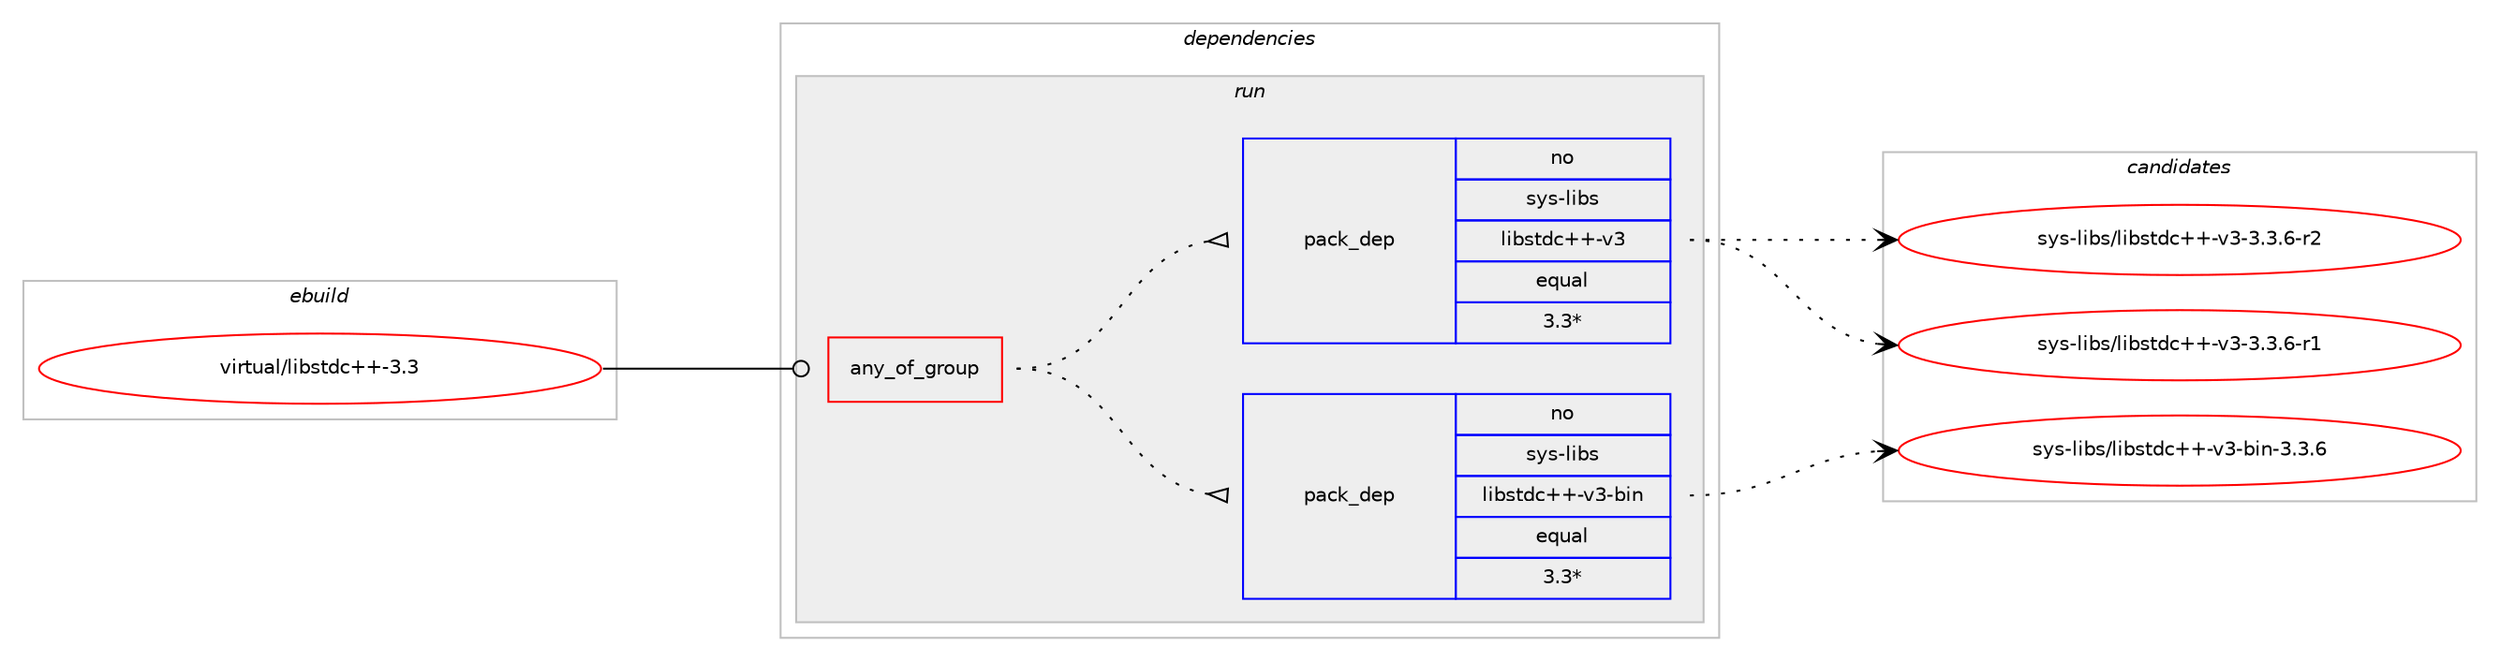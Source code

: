 digraph prolog {

# *************
# Graph options
# *************

newrank=true;
concentrate=true;
compound=true;
graph [rankdir=LR,fontname=Helvetica,fontsize=10,ranksep=1.5];#, ranksep=2.5, nodesep=0.2];
edge  [arrowhead=vee];
node  [fontname=Helvetica,fontsize=10];

# **********
# The ebuild
# **********

subgraph cluster_leftcol {
color=gray;
rank=same;
label=<<i>ebuild</i>>;
id [label="virtual/libstdc++-3.3", color=red, width=4, href="../virtual/libstdc++-3.3.svg"];
}

# ****************
# The dependencies
# ****************

subgraph cluster_midcol {
color=gray;
label=<<i>dependencies</i>>;
subgraph cluster_compile {
fillcolor="#eeeeee";
style=filled;
label=<<i>compile</i>>;
}
subgraph cluster_compileandrun {
fillcolor="#eeeeee";
style=filled;
label=<<i>compile and run</i>>;
}
subgraph cluster_run {
fillcolor="#eeeeee";
style=filled;
label=<<i>run</i>>;
subgraph any27861 {
dependency1741314 [label=<<TABLE BORDER="0" CELLBORDER="1" CELLSPACING="0" CELLPADDING="4"><TR><TD CELLPADDING="10">any_of_group</TD></TR></TABLE>>, shape=none, color=red];subgraph pack1249853 {
dependency1741315 [label=<<TABLE BORDER="0" CELLBORDER="1" CELLSPACING="0" CELLPADDING="4" WIDTH="220"><TR><TD ROWSPAN="6" CELLPADDING="30">pack_dep</TD></TR><TR><TD WIDTH="110">no</TD></TR><TR><TD>sys-libs</TD></TR><TR><TD>libstdc++-v3-bin</TD></TR><TR><TD>equal</TD></TR><TR><TD>3.3*</TD></TR></TABLE>>, shape=none, color=blue];
}
dependency1741314:e -> dependency1741315:w [weight=20,style="dotted",arrowhead="oinv"];
subgraph pack1249854 {
dependency1741316 [label=<<TABLE BORDER="0" CELLBORDER="1" CELLSPACING="0" CELLPADDING="4" WIDTH="220"><TR><TD ROWSPAN="6" CELLPADDING="30">pack_dep</TD></TR><TR><TD WIDTH="110">no</TD></TR><TR><TD>sys-libs</TD></TR><TR><TD>libstdc++-v3</TD></TR><TR><TD>equal</TD></TR><TR><TD>3.3*</TD></TR></TABLE>>, shape=none, color=blue];
}
dependency1741314:e -> dependency1741316:w [weight=20,style="dotted",arrowhead="oinv"];
}
id:e -> dependency1741314:w [weight=20,style="solid",arrowhead="odot"];
}
}

# **************
# The candidates
# **************

subgraph cluster_choices {
rank=same;
color=gray;
label=<<i>candidates</i>>;

subgraph choice1249853 {
color=black;
nodesep=1;
choice1151211154510810598115471081059811511610099434345118514598105110455146514654 [label="sys-libs/libstdc++-v3-bin-3.3.6", color=red, width=4,href="../sys-libs/libstdc++-v3-bin-3.3.6.svg"];
dependency1741315:e -> choice1151211154510810598115471081059811511610099434345118514598105110455146514654:w [style=dotted,weight="100"];
}
subgraph choice1249854 {
color=black;
nodesep=1;
choice1151211154510810598115471081059811511610099434345118514551465146544511449 [label="sys-libs/libstdc++-v3-3.3.6-r1", color=red, width=4,href="../sys-libs/libstdc++-v3-3.3.6-r1.svg"];
choice1151211154510810598115471081059811511610099434345118514551465146544511450 [label="sys-libs/libstdc++-v3-3.3.6-r2", color=red, width=4,href="../sys-libs/libstdc++-v3-3.3.6-r2.svg"];
dependency1741316:e -> choice1151211154510810598115471081059811511610099434345118514551465146544511449:w [style=dotted,weight="100"];
dependency1741316:e -> choice1151211154510810598115471081059811511610099434345118514551465146544511450:w [style=dotted,weight="100"];
}
}

}
